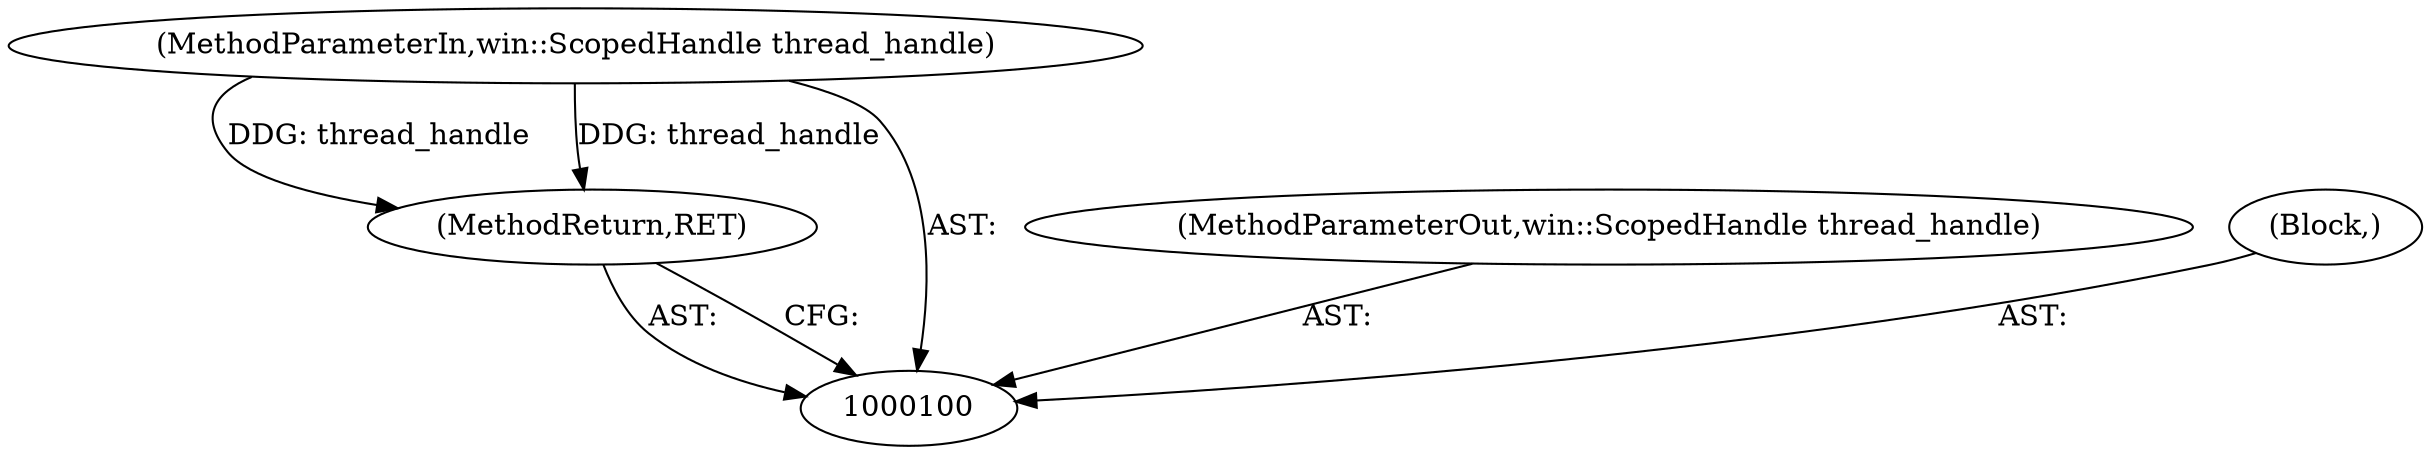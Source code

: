 digraph "0_Chrome_0fb75f1e468fe9054be3b3d3d5b9bf9a66e4199d" {
"1000103" [label="(MethodReturn,RET)"];
"1000101" [label="(MethodParameterIn,win::ScopedHandle thread_handle)"];
"1000108" [label="(MethodParameterOut,win::ScopedHandle thread_handle)"];
"1000102" [label="(Block,)"];
"1000103" -> "1000100"  [label="AST: "];
"1000103" -> "1000100"  [label="CFG: "];
"1000101" -> "1000103"  [label="DDG: thread_handle"];
"1000101" -> "1000100"  [label="AST: "];
"1000101" -> "1000103"  [label="DDG: thread_handle"];
"1000108" -> "1000100"  [label="AST: "];
"1000102" -> "1000100"  [label="AST: "];
}
